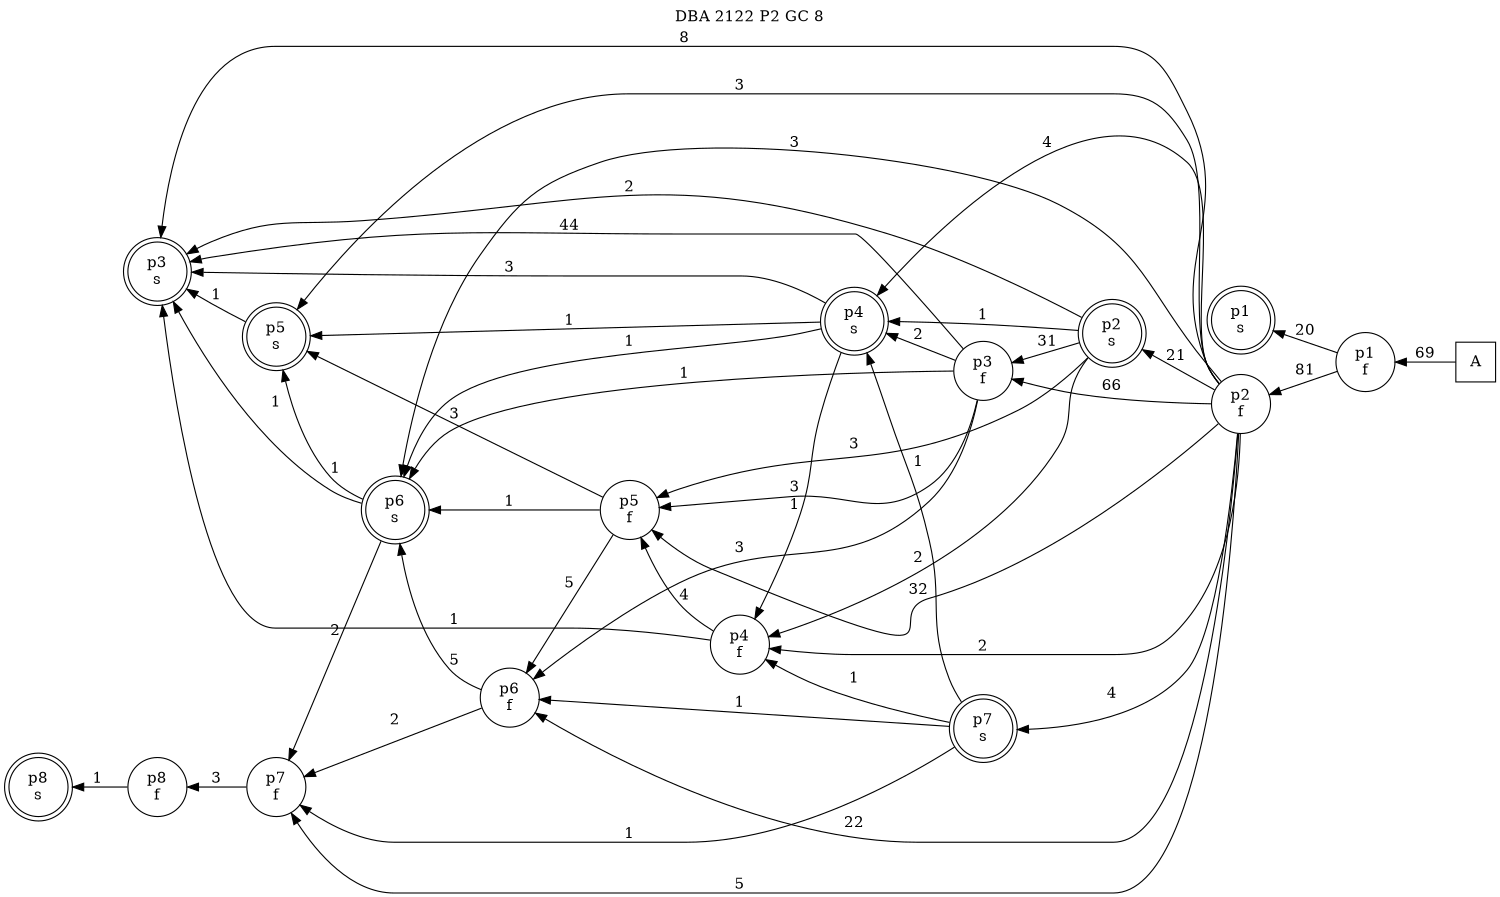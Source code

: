 digraph DBA_2122_P2_GC_8_GOOD {
labelloc="tl"
label= " DBA 2122 P2 GC 8 "
rankdir="RL";
graph [ size=" 10 , 10 !"]

"A" [shape="square" label="A"]
"p1_f" [shape="circle" label="p1
f"]
"p1_s" [shape="doublecircle" label="p1
s"]
"p2_f" [shape="circle" label="p2
f"]
"p2_s" [shape="doublecircle" label="p2
s"]
"p3_f" [shape="circle" label="p3
f"]
"p3_s" [shape="doublecircle" label="p3
s"]
"p5_f" [shape="circle" label="p5
f"]
"p4_f" [shape="circle" label="p4
f"]
"p6_f" [shape="circle" label="p6
f"]
"p5_s" [shape="doublecircle" label="p5
s"]
"p4_s" [shape="doublecircle" label="p4
s"]
"p6_s" [shape="doublecircle" label="p6
s"]
"p7_f" [shape="circle" label="p7
f"]
"p7_s" [shape="doublecircle" label="p7
s"]
"p8_f" [shape="circle" label="p8
f"]
"p8_s" [shape="doublecircle" label="p8
s"]
"A" -> "p1_f" [ label=69]
"p1_f" -> "p1_s" [ label=20]
"p1_f" -> "p2_f" [ label=81]
"p2_f" -> "p2_s" [ label=21]
"p2_f" -> "p3_f" [ label=66]
"p2_f" -> "p3_s" [ label=8]
"p2_f" -> "p5_f" [ label=32]
"p2_f" -> "p4_f" [ label=2]
"p2_f" -> "p6_f" [ label=22]
"p2_f" -> "p5_s" [ label=3]
"p2_f" -> "p4_s" [ label=4]
"p2_f" -> "p6_s" [ label=3]
"p2_f" -> "p7_f" [ label=5]
"p2_f" -> "p7_s" [ label=4]
"p2_s" -> "p3_f" [ label=31]
"p2_s" -> "p3_s" [ label=2]
"p2_s" -> "p5_f" [ label=3]
"p2_s" -> "p4_f" [ label=2]
"p2_s" -> "p4_s" [ label=1]
"p3_f" -> "p3_s" [ label=44]
"p3_f" -> "p5_f" [ label=3]
"p3_f" -> "p6_f" [ label=3]
"p3_f" -> "p4_s" [ label=2]
"p3_f" -> "p6_s" [ label=1]
"p5_f" -> "p6_f" [ label=5]
"p5_f" -> "p5_s" [ label=3]
"p5_f" -> "p6_s" [ label=1]
"p4_f" -> "p3_s" [ label=1]
"p4_f" -> "p5_f" [ label=4]
"p6_f" -> "p6_s" [ label=5]
"p6_f" -> "p7_f" [ label=2]
"p5_s" -> "p3_s" [ label=1]
"p4_s" -> "p3_s" [ label=3]
"p4_s" -> "p4_f" [ label=1]
"p4_s" -> "p5_s" [ label=1]
"p4_s" -> "p6_s" [ label=1]
"p6_s" -> "p3_s" [ label=1]
"p6_s" -> "p5_s" [ label=1]
"p6_s" -> "p7_f" [ label=2]
"p7_f" -> "p8_f" [ label=3]
"p7_s" -> "p4_f" [ label=1]
"p7_s" -> "p6_f" [ label=1]
"p7_s" -> "p4_s" [ label=1]
"p7_s" -> "p7_f" [ label=1]
"p8_f" -> "p8_s" [ label=1]
}
